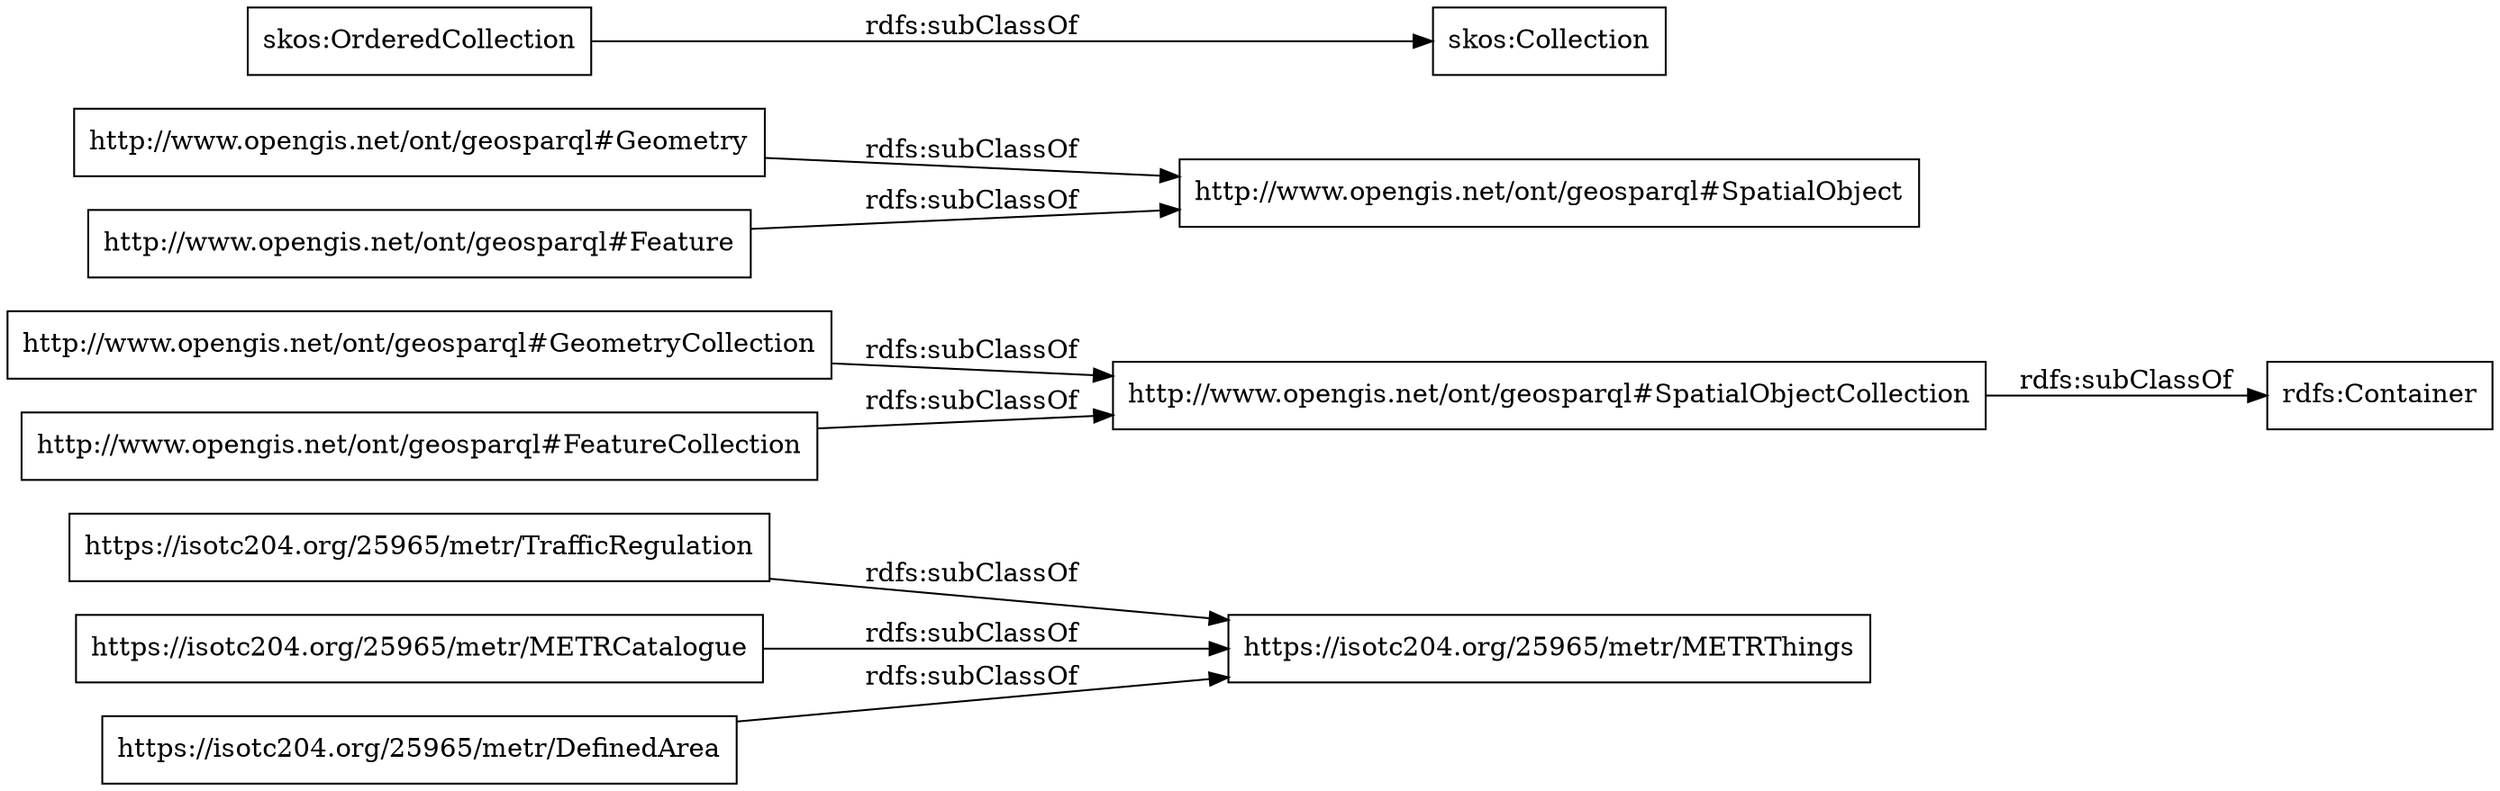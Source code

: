 digraph ar2dtool_diagram { 
rankdir=LR;
size="1000"
node [shape = rectangle, color="black"]; "https://isotc204.org/25965/metr/TrafficRegulation" "https://isotc204.org/25965/metr/METRThings" "https://isotc204.org/25965/metr/METRCatalogue" "https://isotc204.org/25965/metr/DefinedArea" "http://www.opengis.net/ont/geosparql#SpatialObjectCollection" "http://www.opengis.net/ont/geosparql#SpatialObject" "http://www.opengis.net/ont/geosparql#GeometryCollection" "http://www.opengis.net/ont/geosparql#Geometry" "http://www.opengis.net/ont/geosparql#FeatureCollection" "http://www.opengis.net/ont/geosparql#Feature" "skos:OrderedCollection" "skos:Collection" ; /*classes style*/
	"http://www.opengis.net/ont/geosparql#Feature" -> "http://www.opengis.net/ont/geosparql#SpatialObject" [ label = "rdfs:subClassOf" ];
	"https://isotc204.org/25965/metr/TrafficRegulation" -> "https://isotc204.org/25965/metr/METRThings" [ label = "rdfs:subClassOf" ];
	"https://isotc204.org/25965/metr/DefinedArea" -> "https://isotc204.org/25965/metr/METRThings" [ label = "rdfs:subClassOf" ];
	"https://isotc204.org/25965/metr/METRCatalogue" -> "https://isotc204.org/25965/metr/METRThings" [ label = "rdfs:subClassOf" ];
	"http://www.opengis.net/ont/geosparql#FeatureCollection" -> "http://www.opengis.net/ont/geosparql#SpatialObjectCollection" [ label = "rdfs:subClassOf" ];
	"skos:OrderedCollection" -> "skos:Collection" [ label = "rdfs:subClassOf" ];
	"http://www.opengis.net/ont/geosparql#SpatialObjectCollection" -> "rdfs:Container" [ label = "rdfs:subClassOf" ];
	"http://www.opengis.net/ont/geosparql#Geometry" -> "http://www.opengis.net/ont/geosparql#SpatialObject" [ label = "rdfs:subClassOf" ];
	"http://www.opengis.net/ont/geosparql#GeometryCollection" -> "http://www.opengis.net/ont/geosparql#SpatialObjectCollection" [ label = "rdfs:subClassOf" ];

}
